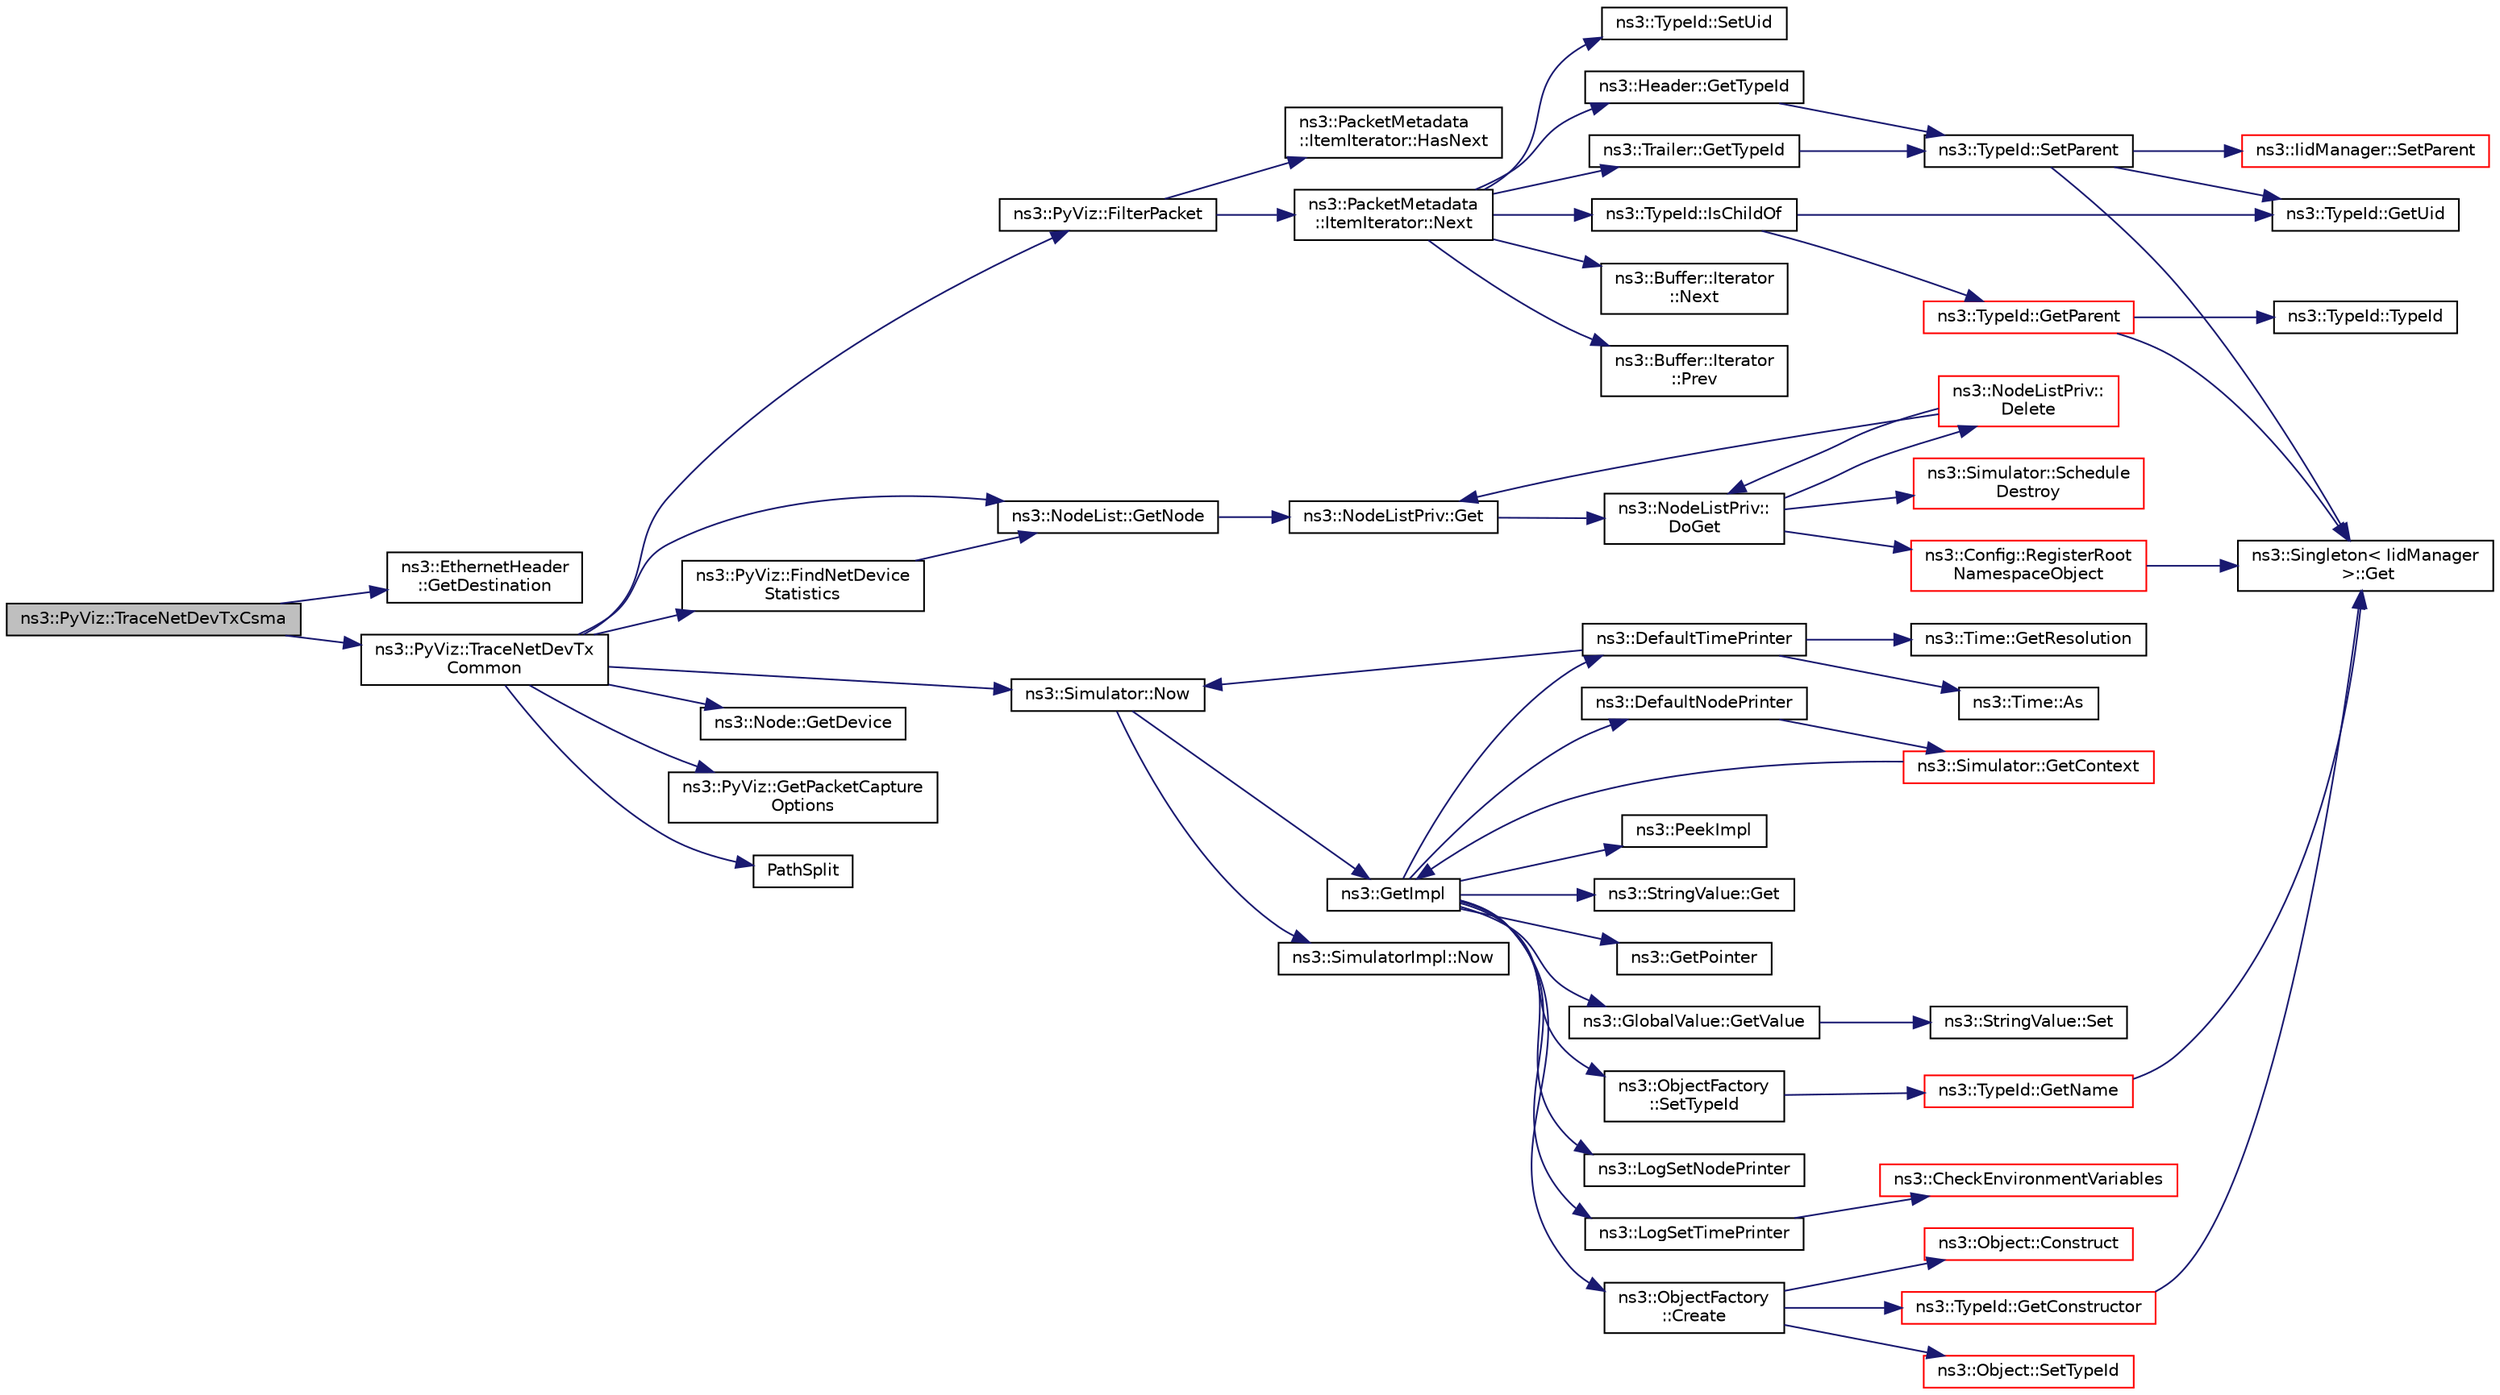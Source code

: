 digraph "ns3::PyViz::TraceNetDevTxCsma"
{
 // LATEX_PDF_SIZE
  edge [fontname="Helvetica",fontsize="10",labelfontname="Helvetica",labelfontsize="10"];
  node [fontname="Helvetica",fontsize="10",shape=record];
  rankdir="LR";
  Node1 [label="ns3::PyViz::TraceNetDevTxCsma",height=0.2,width=0.4,color="black", fillcolor="grey75", style="filled", fontcolor="black",tooltip="CSMA transmit trace callback function."];
  Node1 -> Node2 [color="midnightblue",fontsize="10",style="solid",fontname="Helvetica"];
  Node2 [label="ns3::EthernetHeader\l::GetDestination",height=0.2,width=0.4,color="black", fillcolor="white", style="filled",URL="$classns3_1_1_ethernet_header.html#a89291e154df5578ffccb5fd053201eff",tooltip=" "];
  Node1 -> Node3 [color="midnightblue",fontsize="10",style="solid",fontname="Helvetica"];
  Node3 [label="ns3::PyViz::TraceNetDevTx\lCommon",height=0.2,width=0.4,color="black", fillcolor="white", style="filled",URL="$classns3_1_1_py_viz.html#a636f858be77ba74d25f68338776990d7",tooltip="network transmit common trace callback function"];
  Node3 -> Node4 [color="midnightblue",fontsize="10",style="solid",fontname="Helvetica"];
  Node4 [label="ns3::PyViz::FilterPacket",height=0.2,width=0.4,color="black", fillcolor="white", style="filled",URL="$classns3_1_1_py_viz.html#ad92f800fa5f75fc22531f572fe38095d",tooltip="Filter packet function."];
  Node4 -> Node5 [color="midnightblue",fontsize="10",style="solid",fontname="Helvetica"];
  Node5 [label="ns3::PacketMetadata\l::ItemIterator::HasNext",height=0.2,width=0.4,color="black", fillcolor="white", style="filled",URL="$classns3_1_1_packet_metadata_1_1_item_iterator.html#a0c93762e55a613b5424aa1d5d493cea9",tooltip="Checks if there is another metadata item."];
  Node4 -> Node6 [color="midnightblue",fontsize="10",style="solid",fontname="Helvetica"];
  Node6 [label="ns3::PacketMetadata\l::ItemIterator::Next",height=0.2,width=0.4,color="black", fillcolor="white", style="filled",URL="$classns3_1_1_packet_metadata_1_1_item_iterator.html#a3d59a1673dca4338f41d3c788ccd3e10",tooltip="Retrieve the next metadata item."];
  Node6 -> Node7 [color="midnightblue",fontsize="10",style="solid",fontname="Helvetica"];
  Node7 [label="ns3::Header::GetTypeId",height=0.2,width=0.4,color="black", fillcolor="white", style="filled",URL="$classns3_1_1_header.html#a19c6ed8b6d49bddfe37dc99a7b18d22b",tooltip="Get the type ID."];
  Node7 -> Node8 [color="midnightblue",fontsize="10",style="solid",fontname="Helvetica"];
  Node8 [label="ns3::TypeId::SetParent",height=0.2,width=0.4,color="black", fillcolor="white", style="filled",URL="$classns3_1_1_type_id.html#abaaca67ab7d2471067e7c275df0f7309",tooltip="Set the parent TypeId."];
  Node8 -> Node9 [color="midnightblue",fontsize="10",style="solid",fontname="Helvetica"];
  Node9 [label="ns3::Singleton\< IidManager\l \>::Get",height=0.2,width=0.4,color="black", fillcolor="white", style="filled",URL="$classns3_1_1_singleton.html#a80a2cd3c25a27ea72add7a9f7a141ffa",tooltip="Get a pointer to the singleton instance."];
  Node8 -> Node10 [color="midnightblue",fontsize="10",style="solid",fontname="Helvetica"];
  Node10 [label="ns3::TypeId::GetUid",height=0.2,width=0.4,color="black", fillcolor="white", style="filled",URL="$classns3_1_1_type_id.html#a429535085325d6f926724771446d9047",tooltip="Get the internal id of this TypeId."];
  Node8 -> Node11 [color="midnightblue",fontsize="10",style="solid",fontname="Helvetica"];
  Node11 [label="ns3::IidManager::SetParent",height=0.2,width=0.4,color="red", fillcolor="white", style="filled",URL="$classns3_1_1_iid_manager.html#a4042931260554c907699367b6811426f",tooltip="Set the parent of a type id."];
  Node6 -> Node13 [color="midnightblue",fontsize="10",style="solid",fontname="Helvetica"];
  Node13 [label="ns3::Trailer::GetTypeId",height=0.2,width=0.4,color="black", fillcolor="white", style="filled",URL="$classns3_1_1_trailer.html#a93dd50665201460721fa5722d583f34f",tooltip="Get the type ID."];
  Node13 -> Node8 [color="midnightblue",fontsize="10",style="solid",fontname="Helvetica"];
  Node6 -> Node14 [color="midnightblue",fontsize="10",style="solid",fontname="Helvetica"];
  Node14 [label="ns3::TypeId::IsChildOf",height=0.2,width=0.4,color="black", fillcolor="white", style="filled",URL="$classns3_1_1_type_id.html#a02b9c60d4ffef50415801ba7fd32a408",tooltip="Check if this TypeId is a child of another."];
  Node14 -> Node15 [color="midnightblue",fontsize="10",style="solid",fontname="Helvetica"];
  Node15 [label="ns3::TypeId::GetParent",height=0.2,width=0.4,color="red", fillcolor="white", style="filled",URL="$classns3_1_1_type_id.html#ab84f81aee52154af39a8668b59c89d63",tooltip="Get the parent of this TypeId."];
  Node15 -> Node16 [color="midnightblue",fontsize="10",style="solid",fontname="Helvetica"];
  Node16 [label="ns3::TypeId::TypeId",height=0.2,width=0.4,color="black", fillcolor="white", style="filled",URL="$classns3_1_1_type_id.html#ab76e26690f1af4f1cffa6a72245e8928",tooltip="Default constructor."];
  Node15 -> Node9 [color="midnightblue",fontsize="10",style="solid",fontname="Helvetica"];
  Node14 -> Node10 [color="midnightblue",fontsize="10",style="solid",fontname="Helvetica"];
  Node6 -> Node18 [color="midnightblue",fontsize="10",style="solid",fontname="Helvetica"];
  Node18 [label="ns3::Buffer::Iterator\l::Next",height=0.2,width=0.4,color="black", fillcolor="white", style="filled",URL="$classns3_1_1_buffer_1_1_iterator.html#a5eaa564bdc98d063b7e94b1768aeed6b",tooltip="go forward by one byte"];
  Node6 -> Node19 [color="midnightblue",fontsize="10",style="solid",fontname="Helvetica"];
  Node19 [label="ns3::Buffer::Iterator\l::Prev",height=0.2,width=0.4,color="black", fillcolor="white", style="filled",URL="$classns3_1_1_buffer_1_1_iterator.html#a9913fb3b506a9f6efe46060531f051d8",tooltip="go backward by one byte"];
  Node6 -> Node20 [color="midnightblue",fontsize="10",style="solid",fontname="Helvetica"];
  Node20 [label="ns3::TypeId::SetUid",height=0.2,width=0.4,color="black", fillcolor="white", style="filled",URL="$classns3_1_1_type_id.html#a85ebe2aebd1cbf13dea9d731e3081481",tooltip="Set the internal id of this TypeId."];
  Node3 -> Node21 [color="midnightblue",fontsize="10",style="solid",fontname="Helvetica"];
  Node21 [label="ns3::PyViz::FindNetDevice\lStatistics",height=0.2,width=0.4,color="black", fillcolor="white", style="filled",URL="$classns3_1_1_py_viz.html#ac86a6ebd5f988fa103787f3fe9d09113",tooltip="Findnet device statistics function."];
  Node21 -> Node22 [color="midnightblue",fontsize="10",style="solid",fontname="Helvetica"];
  Node22 [label="ns3::NodeList::GetNode",height=0.2,width=0.4,color="black", fillcolor="white", style="filled",URL="$classns3_1_1_node_list.html#a80ac09977d48d29db5c704ac8483cf6c",tooltip=" "];
  Node22 -> Node23 [color="midnightblue",fontsize="10",style="solid",fontname="Helvetica"];
  Node23 [label="ns3::NodeListPriv::Get",height=0.2,width=0.4,color="black", fillcolor="white", style="filled",URL="$classns3_1_1_node_list_priv.html#a746ce1482b3c1cf31d5a50cd55cffa92",tooltip="Get the node list object."];
  Node23 -> Node24 [color="midnightblue",fontsize="10",style="solid",fontname="Helvetica"];
  Node24 [label="ns3::NodeListPriv::\lDoGet",height=0.2,width=0.4,color="black", fillcolor="white", style="filled",URL="$classns3_1_1_node_list_priv.html#a6f0222de939567a488905f1c6876c4ca",tooltip="Get the node list object."];
  Node24 -> Node25 [color="midnightblue",fontsize="10",style="solid",fontname="Helvetica"];
  Node25 [label="ns3::NodeListPriv::\lDelete",height=0.2,width=0.4,color="red", fillcolor="white", style="filled",URL="$classns3_1_1_node_list_priv.html#a74f1811844a3891e71d8d9adbe81c33e",tooltip="Delete the nodes list object."];
  Node25 -> Node24 [color="midnightblue",fontsize="10",style="solid",fontname="Helvetica"];
  Node25 -> Node23 [color="midnightblue",fontsize="10",style="solid",fontname="Helvetica"];
  Node24 -> Node28 [color="midnightblue",fontsize="10",style="solid",fontname="Helvetica"];
  Node28 [label="ns3::Config::RegisterRoot\lNamespaceObject",height=0.2,width=0.4,color="red", fillcolor="white", style="filled",URL="$group__config.html#gadf663c596f54bed678e83cccd4e3d9d5",tooltip=" "];
  Node28 -> Node9 [color="midnightblue",fontsize="10",style="solid",fontname="Helvetica"];
  Node24 -> Node30 [color="midnightblue",fontsize="10",style="solid",fontname="Helvetica"];
  Node30 [label="ns3::Simulator::Schedule\lDestroy",height=0.2,width=0.4,color="red", fillcolor="white", style="filled",URL="$classns3_1_1_simulator.html#a90f34279abc3b308d23a3dea7bffbdc0",tooltip="Schedule an event to run at the end of the simulation, when Simulator::Destroy() is called."];
  Node3 -> Node78 [color="midnightblue",fontsize="10",style="solid",fontname="Helvetica"];
  Node78 [label="ns3::Node::GetDevice",height=0.2,width=0.4,color="black", fillcolor="white", style="filled",URL="$classns3_1_1_node.html#ad5e10d46d12a255573c53d5db0fc043b",tooltip="Retrieve the index-th NetDevice associated to this node."];
  Node3 -> Node22 [color="midnightblue",fontsize="10",style="solid",fontname="Helvetica"];
  Node3 -> Node79 [color="midnightblue",fontsize="10",style="solid",fontname="Helvetica"];
  Node79 [label="ns3::PyViz::GetPacketCapture\lOptions",height=0.2,width=0.4,color="black", fillcolor="white", style="filled",URL="$classns3_1_1_py_viz.html#ae9348a11fa0e4788896415b413d16cd6",tooltip="Get packet capture options function."];
  Node3 -> Node61 [color="midnightblue",fontsize="10",style="solid",fontname="Helvetica"];
  Node61 [label="ns3::Simulator::Now",height=0.2,width=0.4,color="black", fillcolor="white", style="filled",URL="$classns3_1_1_simulator.html#ac3178fa975b419f7875e7105be122800",tooltip="Return the current simulation virtual time."];
  Node61 -> Node32 [color="midnightblue",fontsize="10",style="solid",fontname="Helvetica"];
  Node32 [label="ns3::GetImpl",height=0.2,width=0.4,color="black", fillcolor="white", style="filled",URL="$group__simulator.html#ga42eb4eddad41528d4d99794a3dae3fd0",tooltip="Get the SimulatorImpl singleton."];
  Node32 -> Node33 [color="midnightblue",fontsize="10",style="solid",fontname="Helvetica"];
  Node33 [label="ns3::ObjectFactory\l::Create",height=0.2,width=0.4,color="black", fillcolor="white", style="filled",URL="$classns3_1_1_object_factory.html#a52eda277f4aaab54266134ba48102ad7",tooltip="Create an Object instance of the configured TypeId."];
  Node33 -> Node34 [color="midnightblue",fontsize="10",style="solid",fontname="Helvetica"];
  Node34 [label="ns3::Object::Construct",height=0.2,width=0.4,color="red", fillcolor="white", style="filled",URL="$classns3_1_1_object.html#a636e8411dc5228771f45c9b805d348fa",tooltip="Initialize all member variables registered as Attributes of this TypeId."];
  Node33 -> Node50 [color="midnightblue",fontsize="10",style="solid",fontname="Helvetica"];
  Node50 [label="ns3::TypeId::GetConstructor",height=0.2,width=0.4,color="red", fillcolor="white", style="filled",URL="$classns3_1_1_type_id.html#a66b2628edf921fc88945ec8a8f3a1683",tooltip="Get the constructor callback."];
  Node50 -> Node9 [color="midnightblue",fontsize="10",style="solid",fontname="Helvetica"];
  Node33 -> Node52 [color="midnightblue",fontsize="10",style="solid",fontname="Helvetica"];
  Node52 [label="ns3::Object::SetTypeId",height=0.2,width=0.4,color="red", fillcolor="white", style="filled",URL="$classns3_1_1_object.html#a19b1ebd8ec8fe404845e665880a6c5ad",tooltip="Set the TypeId of this Object."];
  Node32 -> Node55 [color="midnightblue",fontsize="10",style="solid",fontname="Helvetica"];
  Node55 [label="ns3::DefaultNodePrinter",height=0.2,width=0.4,color="black", fillcolor="white", style="filled",URL="$group__logging.html#gac4c06cbbed12229d85991ced145f6be2",tooltip="Default node id printer implementation."];
  Node55 -> Node56 [color="midnightblue",fontsize="10",style="solid",fontname="Helvetica"];
  Node56 [label="ns3::Simulator::GetContext",height=0.2,width=0.4,color="red", fillcolor="white", style="filled",URL="$classns3_1_1_simulator.html#a8514b74ee2c42916b351b33c4a963bb0",tooltip="Get the current simulation context."];
  Node56 -> Node32 [color="midnightblue",fontsize="10",style="solid",fontname="Helvetica"];
  Node32 -> Node58 [color="midnightblue",fontsize="10",style="solid",fontname="Helvetica"];
  Node58 [label="ns3::DefaultTimePrinter",height=0.2,width=0.4,color="black", fillcolor="white", style="filled",URL="$namespacens3.html#ae01c3c7786b644dfb8a0bb8f1201b269",tooltip="Default Time printer."];
  Node58 -> Node59 [color="midnightblue",fontsize="10",style="solid",fontname="Helvetica"];
  Node59 [label="ns3::Time::As",height=0.2,width=0.4,color="black", fillcolor="white", style="filled",URL="$classns3_1_1_time.html#ad5198e31c2512226ca0e58b31fad7fd0",tooltip="Attach a unit to a Time, to facilitate output in a specific unit."];
  Node58 -> Node60 [color="midnightblue",fontsize="10",style="solid",fontname="Helvetica"];
  Node60 [label="ns3::Time::GetResolution",height=0.2,width=0.4,color="black", fillcolor="white", style="filled",URL="$classns3_1_1_time.html#a1444f0f08b5e19f031157609e32fcf98",tooltip=" "];
  Node58 -> Node61 [color="midnightblue",fontsize="10",style="solid",fontname="Helvetica"];
  Node32 -> Node63 [color="midnightblue",fontsize="10",style="solid",fontname="Helvetica"];
  Node63 [label="ns3::StringValue::Get",height=0.2,width=0.4,color="black", fillcolor="white", style="filled",URL="$classns3_1_1_string_value.html#a6f208c2778fe1c7882e5cb429b8326ae",tooltip=" "];
  Node32 -> Node64 [color="midnightblue",fontsize="10",style="solid",fontname="Helvetica"];
  Node64 [label="ns3::GetPointer",height=0.2,width=0.4,color="black", fillcolor="white", style="filled",URL="$namespacens3.html#ab4e173cdfd43d17c1a40d5348510a670",tooltip=" "];
  Node32 -> Node65 [color="midnightblue",fontsize="10",style="solid",fontname="Helvetica"];
  Node65 [label="ns3::GlobalValue::GetValue",height=0.2,width=0.4,color="black", fillcolor="white", style="filled",URL="$classns3_1_1_global_value.html#a48a99242193fb69609a17332733e8600",tooltip="Get the value."];
  Node65 -> Node66 [color="midnightblue",fontsize="10",style="solid",fontname="Helvetica"];
  Node66 [label="ns3::StringValue::Set",height=0.2,width=0.4,color="black", fillcolor="white", style="filled",URL="$classns3_1_1_string_value.html#a17693012c6f2c52875e0d631fbf40155",tooltip="Set the value."];
  Node32 -> Node67 [color="midnightblue",fontsize="10",style="solid",fontname="Helvetica"];
  Node67 [label="ns3::LogSetNodePrinter",height=0.2,width=0.4,color="black", fillcolor="white", style="filled",URL="$namespacens3.html#aebac73305345f2e2803fdeb102a7705e",tooltip="Set the LogNodePrinter function to be used to prepend log messages with the node id."];
  Node32 -> Node68 [color="midnightblue",fontsize="10",style="solid",fontname="Helvetica"];
  Node68 [label="ns3::LogSetTimePrinter",height=0.2,width=0.4,color="black", fillcolor="white", style="filled",URL="$namespacens3.html#a46cd76678f7da29799d1b41994e12ec1",tooltip="Set the TimePrinter function to be used to prepend log messages with the simulation time."];
  Node68 -> Node69 [color="midnightblue",fontsize="10",style="solid",fontname="Helvetica"];
  Node69 [label="ns3::CheckEnvironmentVariables",height=0.2,width=0.4,color="red", fillcolor="white", style="filled",URL="$group__logging.html#gacdc0bdeb2d8a90089d4fb09c4b8569ff",tooltip="Parse the NS_LOG environment variable."];
  Node32 -> Node73 [color="midnightblue",fontsize="10",style="solid",fontname="Helvetica"];
  Node73 [label="ns3::PeekImpl",height=0.2,width=0.4,color="black", fillcolor="white", style="filled",URL="$group__simulator.html#ga233c5c38de117e4e4a5a9cd168694792",tooltip="Get the static SimulatorImpl instance."];
  Node32 -> Node74 [color="midnightblue",fontsize="10",style="solid",fontname="Helvetica"];
  Node74 [label="ns3::ObjectFactory\l::SetTypeId",height=0.2,width=0.4,color="black", fillcolor="white", style="filled",URL="$classns3_1_1_object_factory.html#a77dcd099064038a1eb7a6b8251229ec3",tooltip="Set the TypeId of the Objects to be created by this factory."];
  Node74 -> Node41 [color="midnightblue",fontsize="10",style="solid",fontname="Helvetica"];
  Node41 [label="ns3::TypeId::GetName",height=0.2,width=0.4,color="red", fillcolor="white", style="filled",URL="$classns3_1_1_type_id.html#abc4965475a579c2afdc668d7a7d58374",tooltip="Get the name."];
  Node41 -> Node9 [color="midnightblue",fontsize="10",style="solid",fontname="Helvetica"];
  Node61 -> Node62 [color="midnightblue",fontsize="10",style="solid",fontname="Helvetica"];
  Node62 [label="ns3::SimulatorImpl::Now",height=0.2,width=0.4,color="black", fillcolor="white", style="filled",URL="$classns3_1_1_simulator_impl.html#aa516c50060846adc6fd316e83ef0797c",tooltip="Return the current simulation virtual time."];
  Node3 -> Node80 [color="midnightblue",fontsize="10",style="solid",fontname="Helvetica"];
  Node80 [label="PathSplit",height=0.2,width=0.4,color="black", fillcolor="white", style="filled",URL="$pyviz_8cc.html#abfaec39467cd62b64fb7727503d04d44",tooltip=" "];
}
